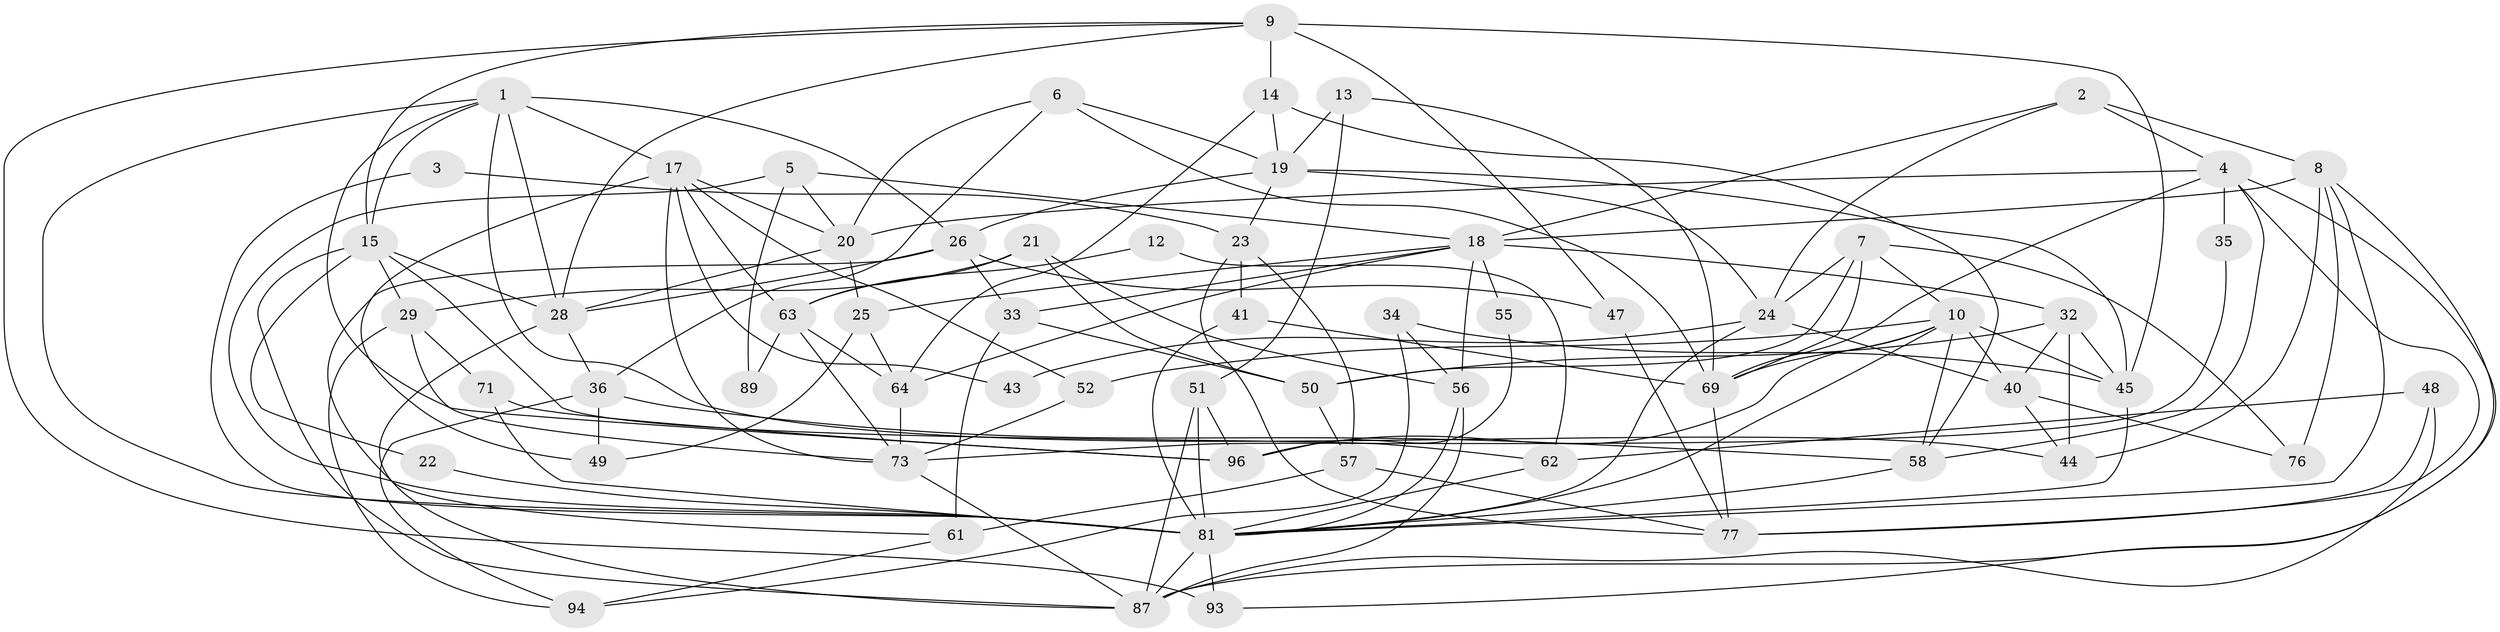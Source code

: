 // original degree distribution, {4: 0.28125, 2: 0.125, 5: 0.22916666666666666, 3: 0.2708333333333333, 6: 0.041666666666666664, 7: 0.020833333333333332, 10: 0.010416666666666666, 8: 0.020833333333333332}
// Generated by graph-tools (version 1.1) at 2025/11/02/27/25 16:11:23]
// undirected, 61 vertices, 148 edges
graph export_dot {
graph [start="1"]
  node [color=gray90,style=filled];
  1 [super="+11"];
  2;
  3;
  4 [super="+78"];
  5 [super="+83"];
  6 [super="+82"];
  7 [super="+42"];
  8 [super="+16"];
  9 [super="+79"];
  10 [super="+31"];
  12;
  13;
  14 [super="+60"];
  15 [super="+37"];
  17 [super="+66"];
  18 [super="+46"];
  19 [super="+65"];
  20 [super="+54"];
  21 [super="+30"];
  22;
  23 [super="+39"];
  24 [super="+53"];
  25 [super="+75"];
  26 [super="+27"];
  28 [super="+85"];
  29 [super="+38"];
  32 [super="+92"];
  33 [super="+95"];
  34 [super="+67"];
  35;
  36;
  40;
  41;
  43;
  44;
  45 [super="+84"];
  47;
  48;
  49;
  50 [super="+70"];
  51 [super="+72"];
  52 [super="+59"];
  55;
  56 [super="+74"];
  57 [super="+80"];
  58;
  61;
  62;
  63;
  64 [super="+68"];
  69 [super="+91"];
  71;
  73 [super="+88"];
  76;
  77 [super="+90"];
  81 [super="+86"];
  87;
  89;
  93;
  94;
  96;
  1 -- 44;
  1 -- 17;
  1 -- 26;
  1 -- 96;
  1 -- 81;
  1 -- 28;
  1 -- 15;
  2 -- 24;
  2 -- 4;
  2 -- 18;
  2 -- 8;
  3 -- 81;
  3 -- 23;
  4 -- 58;
  4 -- 35;
  4 -- 93;
  4 -- 77;
  4 -- 69;
  4 -- 20;
  5 -- 81;
  5 -- 89;
  5 -- 20;
  5 -- 18;
  6 -- 36;
  6 -- 19;
  6 -- 20;
  6 -- 69;
  7 -- 76;
  7 -- 10;
  7 -- 24;
  7 -- 50;
  7 -- 69;
  8 -- 44 [weight=2];
  8 -- 87;
  8 -- 81;
  8 -- 76;
  8 -- 18;
  9 -- 47 [weight=2];
  9 -- 28;
  9 -- 93;
  9 -- 45;
  9 -- 14;
  9 -- 15;
  10 -- 58;
  10 -- 69;
  10 -- 96;
  10 -- 81;
  10 -- 40;
  10 -- 45;
  10 -- 52;
  12 -- 63;
  12 -- 62;
  13 -- 19;
  13 -- 69;
  13 -- 51;
  14 -- 64;
  14 -- 58;
  14 -- 19;
  15 -- 87;
  15 -- 22;
  15 -- 29;
  15 -- 62;
  15 -- 28;
  17 -- 63;
  17 -- 43;
  17 -- 49;
  17 -- 52;
  17 -- 20;
  17 -- 73;
  18 -- 32 [weight=2];
  18 -- 55;
  18 -- 64;
  18 -- 56;
  18 -- 25;
  18 -- 33;
  19 -- 23;
  19 -- 24;
  19 -- 45;
  19 -- 26;
  20 -- 25 [weight=3];
  20 -- 28;
  21 -- 63;
  21 -- 56;
  21 -- 29;
  21 -- 50;
  22 -- 81;
  23 -- 41;
  23 -- 57;
  23 -- 77;
  24 -- 40;
  24 -- 81;
  24 -- 43;
  25 -- 64;
  25 -- 49;
  26 -- 61;
  26 -- 47;
  26 -- 28;
  26 -- 33;
  28 -- 87;
  28 -- 36;
  29 -- 94;
  29 -- 71;
  29 -- 73;
  32 -- 44;
  32 -- 50;
  32 -- 40;
  32 -- 45;
  33 -- 61;
  33 -- 50;
  34 -- 56;
  34 -- 94;
  34 -- 45;
  35 -- 73;
  36 -- 49;
  36 -- 58;
  36 -- 94;
  40 -- 44;
  40 -- 76;
  41 -- 81;
  41 -- 69;
  45 -- 81;
  47 -- 77;
  48 -- 87;
  48 -- 62;
  48 -- 77;
  50 -- 57;
  51 -- 81;
  51 -- 96;
  51 -- 87;
  52 -- 73;
  55 -- 96;
  56 -- 81;
  56 -- 87;
  57 -- 61 [weight=2];
  57 -- 77;
  58 -- 81;
  61 -- 94;
  62 -- 81;
  63 -- 64 [weight=2];
  63 -- 89;
  63 -- 73;
  64 -- 73;
  69 -- 77;
  71 -- 81;
  71 -- 96;
  73 -- 87;
  81 -- 87;
  81 -- 93;
}
